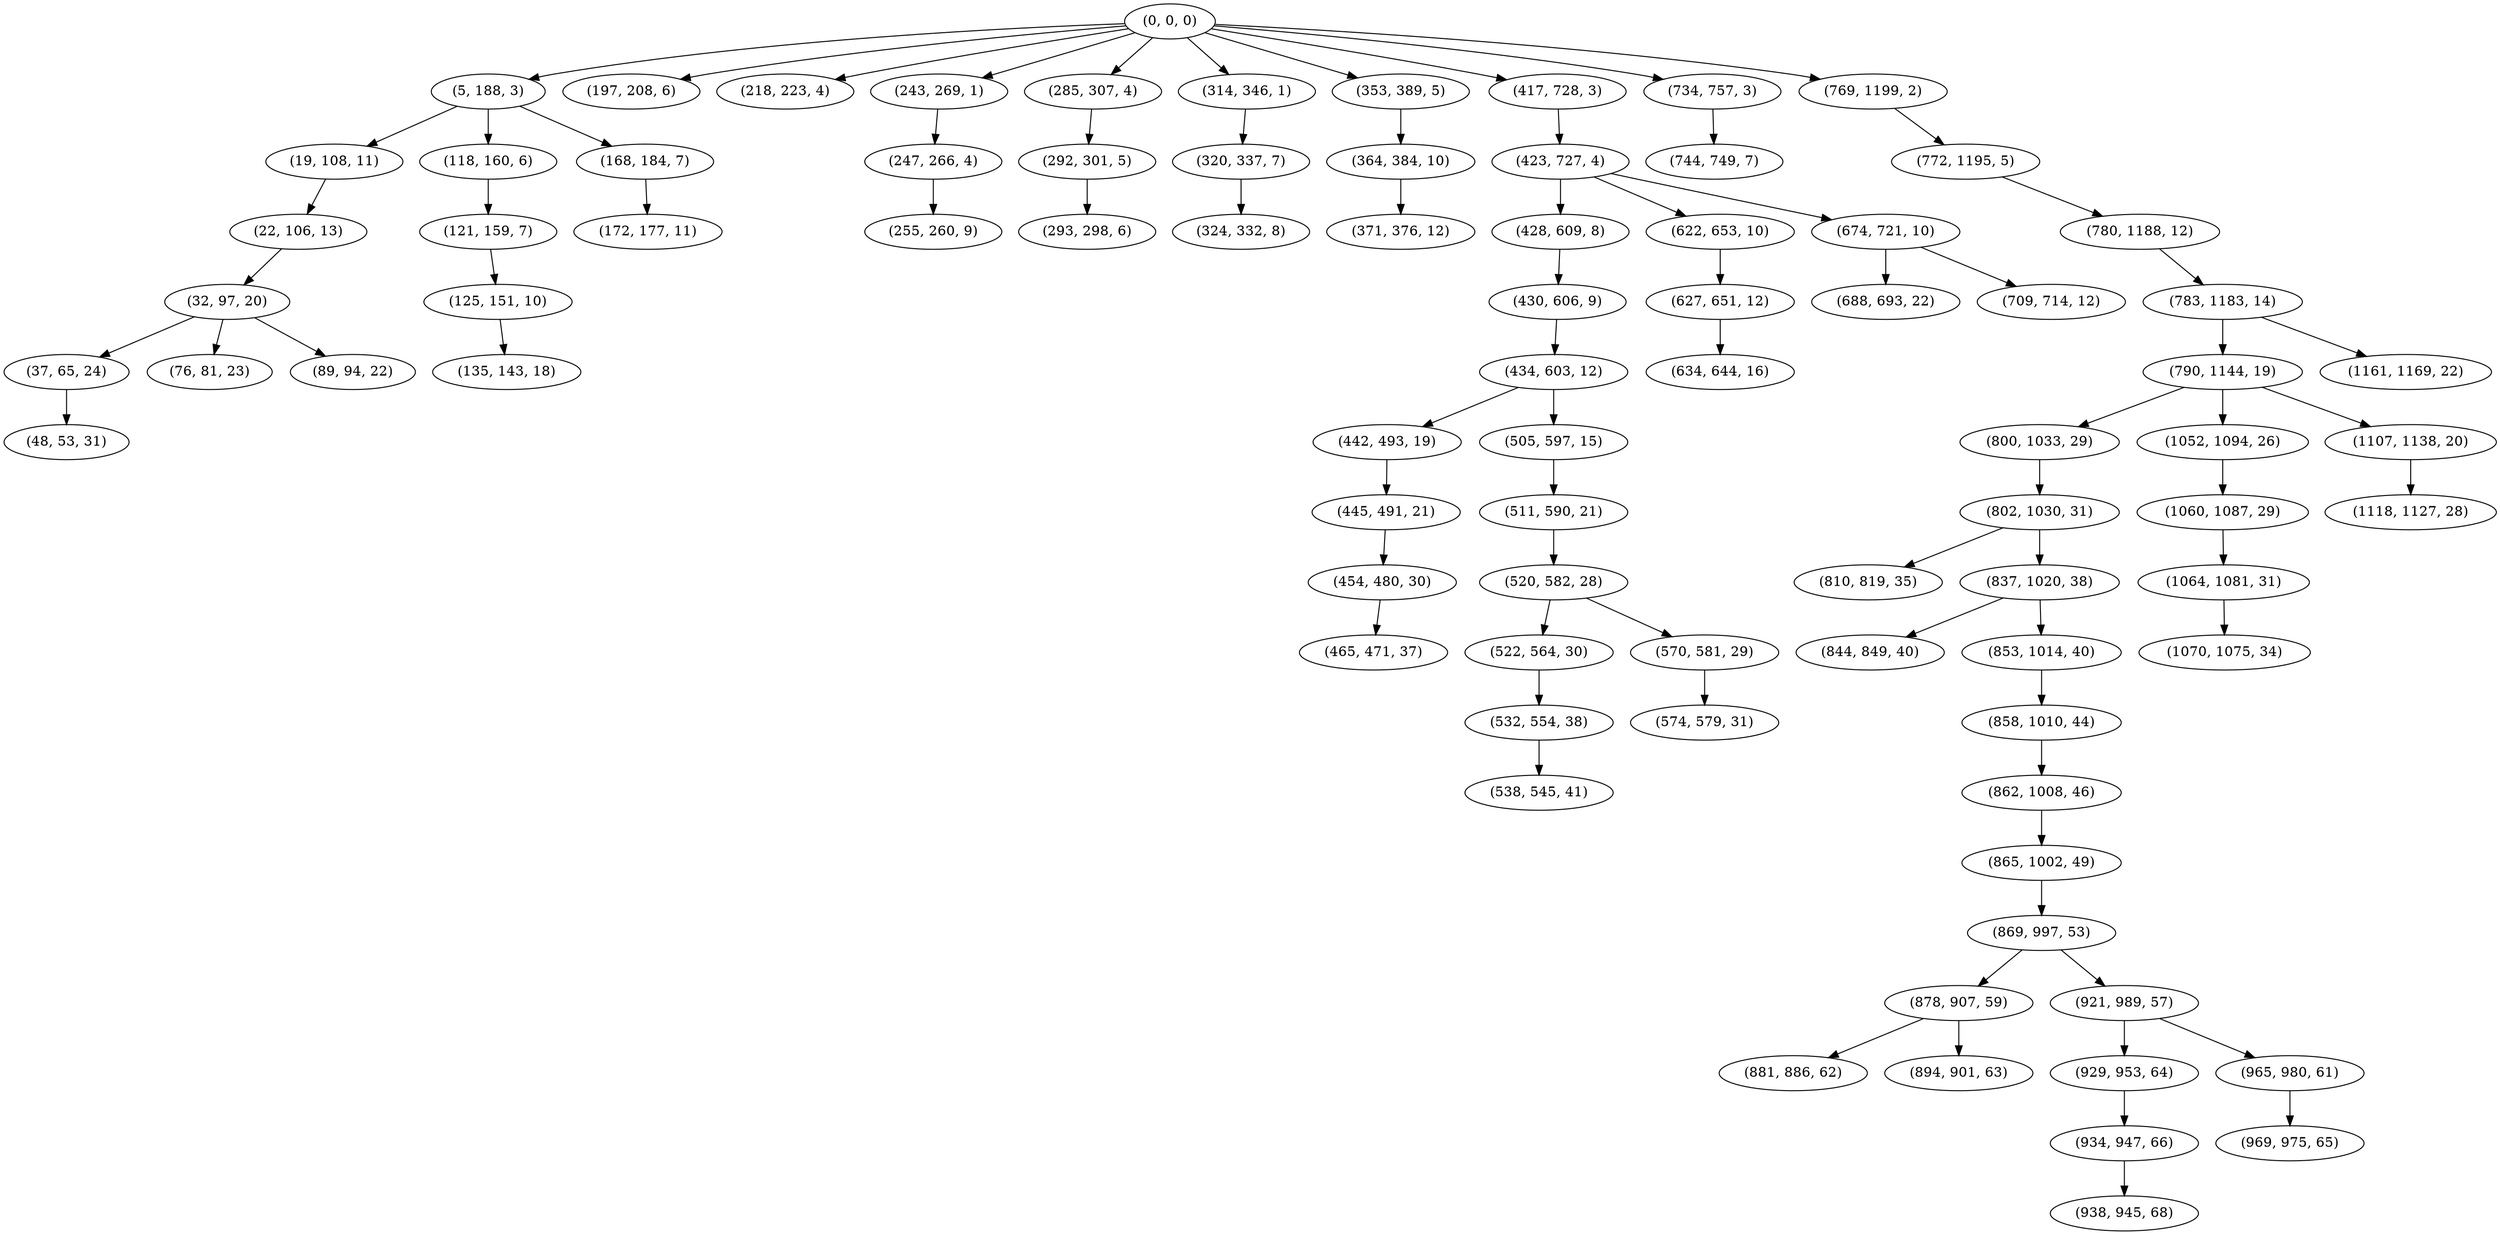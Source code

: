digraph tree {
    "(0, 0, 0)";
    "(5, 188, 3)";
    "(19, 108, 11)";
    "(22, 106, 13)";
    "(32, 97, 20)";
    "(37, 65, 24)";
    "(48, 53, 31)";
    "(76, 81, 23)";
    "(89, 94, 22)";
    "(118, 160, 6)";
    "(121, 159, 7)";
    "(125, 151, 10)";
    "(135, 143, 18)";
    "(168, 184, 7)";
    "(172, 177, 11)";
    "(197, 208, 6)";
    "(218, 223, 4)";
    "(243, 269, 1)";
    "(247, 266, 4)";
    "(255, 260, 9)";
    "(285, 307, 4)";
    "(292, 301, 5)";
    "(293, 298, 6)";
    "(314, 346, 1)";
    "(320, 337, 7)";
    "(324, 332, 8)";
    "(353, 389, 5)";
    "(364, 384, 10)";
    "(371, 376, 12)";
    "(417, 728, 3)";
    "(423, 727, 4)";
    "(428, 609, 8)";
    "(430, 606, 9)";
    "(434, 603, 12)";
    "(442, 493, 19)";
    "(445, 491, 21)";
    "(454, 480, 30)";
    "(465, 471, 37)";
    "(505, 597, 15)";
    "(511, 590, 21)";
    "(520, 582, 28)";
    "(522, 564, 30)";
    "(532, 554, 38)";
    "(538, 545, 41)";
    "(570, 581, 29)";
    "(574, 579, 31)";
    "(622, 653, 10)";
    "(627, 651, 12)";
    "(634, 644, 16)";
    "(674, 721, 10)";
    "(688, 693, 22)";
    "(709, 714, 12)";
    "(734, 757, 3)";
    "(744, 749, 7)";
    "(769, 1199, 2)";
    "(772, 1195, 5)";
    "(780, 1188, 12)";
    "(783, 1183, 14)";
    "(790, 1144, 19)";
    "(800, 1033, 29)";
    "(802, 1030, 31)";
    "(810, 819, 35)";
    "(837, 1020, 38)";
    "(844, 849, 40)";
    "(853, 1014, 40)";
    "(858, 1010, 44)";
    "(862, 1008, 46)";
    "(865, 1002, 49)";
    "(869, 997, 53)";
    "(878, 907, 59)";
    "(881, 886, 62)";
    "(894, 901, 63)";
    "(921, 989, 57)";
    "(929, 953, 64)";
    "(934, 947, 66)";
    "(938, 945, 68)";
    "(965, 980, 61)";
    "(969, 975, 65)";
    "(1052, 1094, 26)";
    "(1060, 1087, 29)";
    "(1064, 1081, 31)";
    "(1070, 1075, 34)";
    "(1107, 1138, 20)";
    "(1118, 1127, 28)";
    "(1161, 1169, 22)";
    "(0, 0, 0)" -> "(5, 188, 3)";
    "(0, 0, 0)" -> "(197, 208, 6)";
    "(0, 0, 0)" -> "(218, 223, 4)";
    "(0, 0, 0)" -> "(243, 269, 1)";
    "(0, 0, 0)" -> "(285, 307, 4)";
    "(0, 0, 0)" -> "(314, 346, 1)";
    "(0, 0, 0)" -> "(353, 389, 5)";
    "(0, 0, 0)" -> "(417, 728, 3)";
    "(0, 0, 0)" -> "(734, 757, 3)";
    "(0, 0, 0)" -> "(769, 1199, 2)";
    "(5, 188, 3)" -> "(19, 108, 11)";
    "(5, 188, 3)" -> "(118, 160, 6)";
    "(5, 188, 3)" -> "(168, 184, 7)";
    "(19, 108, 11)" -> "(22, 106, 13)";
    "(22, 106, 13)" -> "(32, 97, 20)";
    "(32, 97, 20)" -> "(37, 65, 24)";
    "(32, 97, 20)" -> "(76, 81, 23)";
    "(32, 97, 20)" -> "(89, 94, 22)";
    "(37, 65, 24)" -> "(48, 53, 31)";
    "(118, 160, 6)" -> "(121, 159, 7)";
    "(121, 159, 7)" -> "(125, 151, 10)";
    "(125, 151, 10)" -> "(135, 143, 18)";
    "(168, 184, 7)" -> "(172, 177, 11)";
    "(243, 269, 1)" -> "(247, 266, 4)";
    "(247, 266, 4)" -> "(255, 260, 9)";
    "(285, 307, 4)" -> "(292, 301, 5)";
    "(292, 301, 5)" -> "(293, 298, 6)";
    "(314, 346, 1)" -> "(320, 337, 7)";
    "(320, 337, 7)" -> "(324, 332, 8)";
    "(353, 389, 5)" -> "(364, 384, 10)";
    "(364, 384, 10)" -> "(371, 376, 12)";
    "(417, 728, 3)" -> "(423, 727, 4)";
    "(423, 727, 4)" -> "(428, 609, 8)";
    "(423, 727, 4)" -> "(622, 653, 10)";
    "(423, 727, 4)" -> "(674, 721, 10)";
    "(428, 609, 8)" -> "(430, 606, 9)";
    "(430, 606, 9)" -> "(434, 603, 12)";
    "(434, 603, 12)" -> "(442, 493, 19)";
    "(434, 603, 12)" -> "(505, 597, 15)";
    "(442, 493, 19)" -> "(445, 491, 21)";
    "(445, 491, 21)" -> "(454, 480, 30)";
    "(454, 480, 30)" -> "(465, 471, 37)";
    "(505, 597, 15)" -> "(511, 590, 21)";
    "(511, 590, 21)" -> "(520, 582, 28)";
    "(520, 582, 28)" -> "(522, 564, 30)";
    "(520, 582, 28)" -> "(570, 581, 29)";
    "(522, 564, 30)" -> "(532, 554, 38)";
    "(532, 554, 38)" -> "(538, 545, 41)";
    "(570, 581, 29)" -> "(574, 579, 31)";
    "(622, 653, 10)" -> "(627, 651, 12)";
    "(627, 651, 12)" -> "(634, 644, 16)";
    "(674, 721, 10)" -> "(688, 693, 22)";
    "(674, 721, 10)" -> "(709, 714, 12)";
    "(734, 757, 3)" -> "(744, 749, 7)";
    "(769, 1199, 2)" -> "(772, 1195, 5)";
    "(772, 1195, 5)" -> "(780, 1188, 12)";
    "(780, 1188, 12)" -> "(783, 1183, 14)";
    "(783, 1183, 14)" -> "(790, 1144, 19)";
    "(783, 1183, 14)" -> "(1161, 1169, 22)";
    "(790, 1144, 19)" -> "(800, 1033, 29)";
    "(790, 1144, 19)" -> "(1052, 1094, 26)";
    "(790, 1144, 19)" -> "(1107, 1138, 20)";
    "(800, 1033, 29)" -> "(802, 1030, 31)";
    "(802, 1030, 31)" -> "(810, 819, 35)";
    "(802, 1030, 31)" -> "(837, 1020, 38)";
    "(837, 1020, 38)" -> "(844, 849, 40)";
    "(837, 1020, 38)" -> "(853, 1014, 40)";
    "(853, 1014, 40)" -> "(858, 1010, 44)";
    "(858, 1010, 44)" -> "(862, 1008, 46)";
    "(862, 1008, 46)" -> "(865, 1002, 49)";
    "(865, 1002, 49)" -> "(869, 997, 53)";
    "(869, 997, 53)" -> "(878, 907, 59)";
    "(869, 997, 53)" -> "(921, 989, 57)";
    "(878, 907, 59)" -> "(881, 886, 62)";
    "(878, 907, 59)" -> "(894, 901, 63)";
    "(921, 989, 57)" -> "(929, 953, 64)";
    "(921, 989, 57)" -> "(965, 980, 61)";
    "(929, 953, 64)" -> "(934, 947, 66)";
    "(934, 947, 66)" -> "(938, 945, 68)";
    "(965, 980, 61)" -> "(969, 975, 65)";
    "(1052, 1094, 26)" -> "(1060, 1087, 29)";
    "(1060, 1087, 29)" -> "(1064, 1081, 31)";
    "(1064, 1081, 31)" -> "(1070, 1075, 34)";
    "(1107, 1138, 20)" -> "(1118, 1127, 28)";
}
